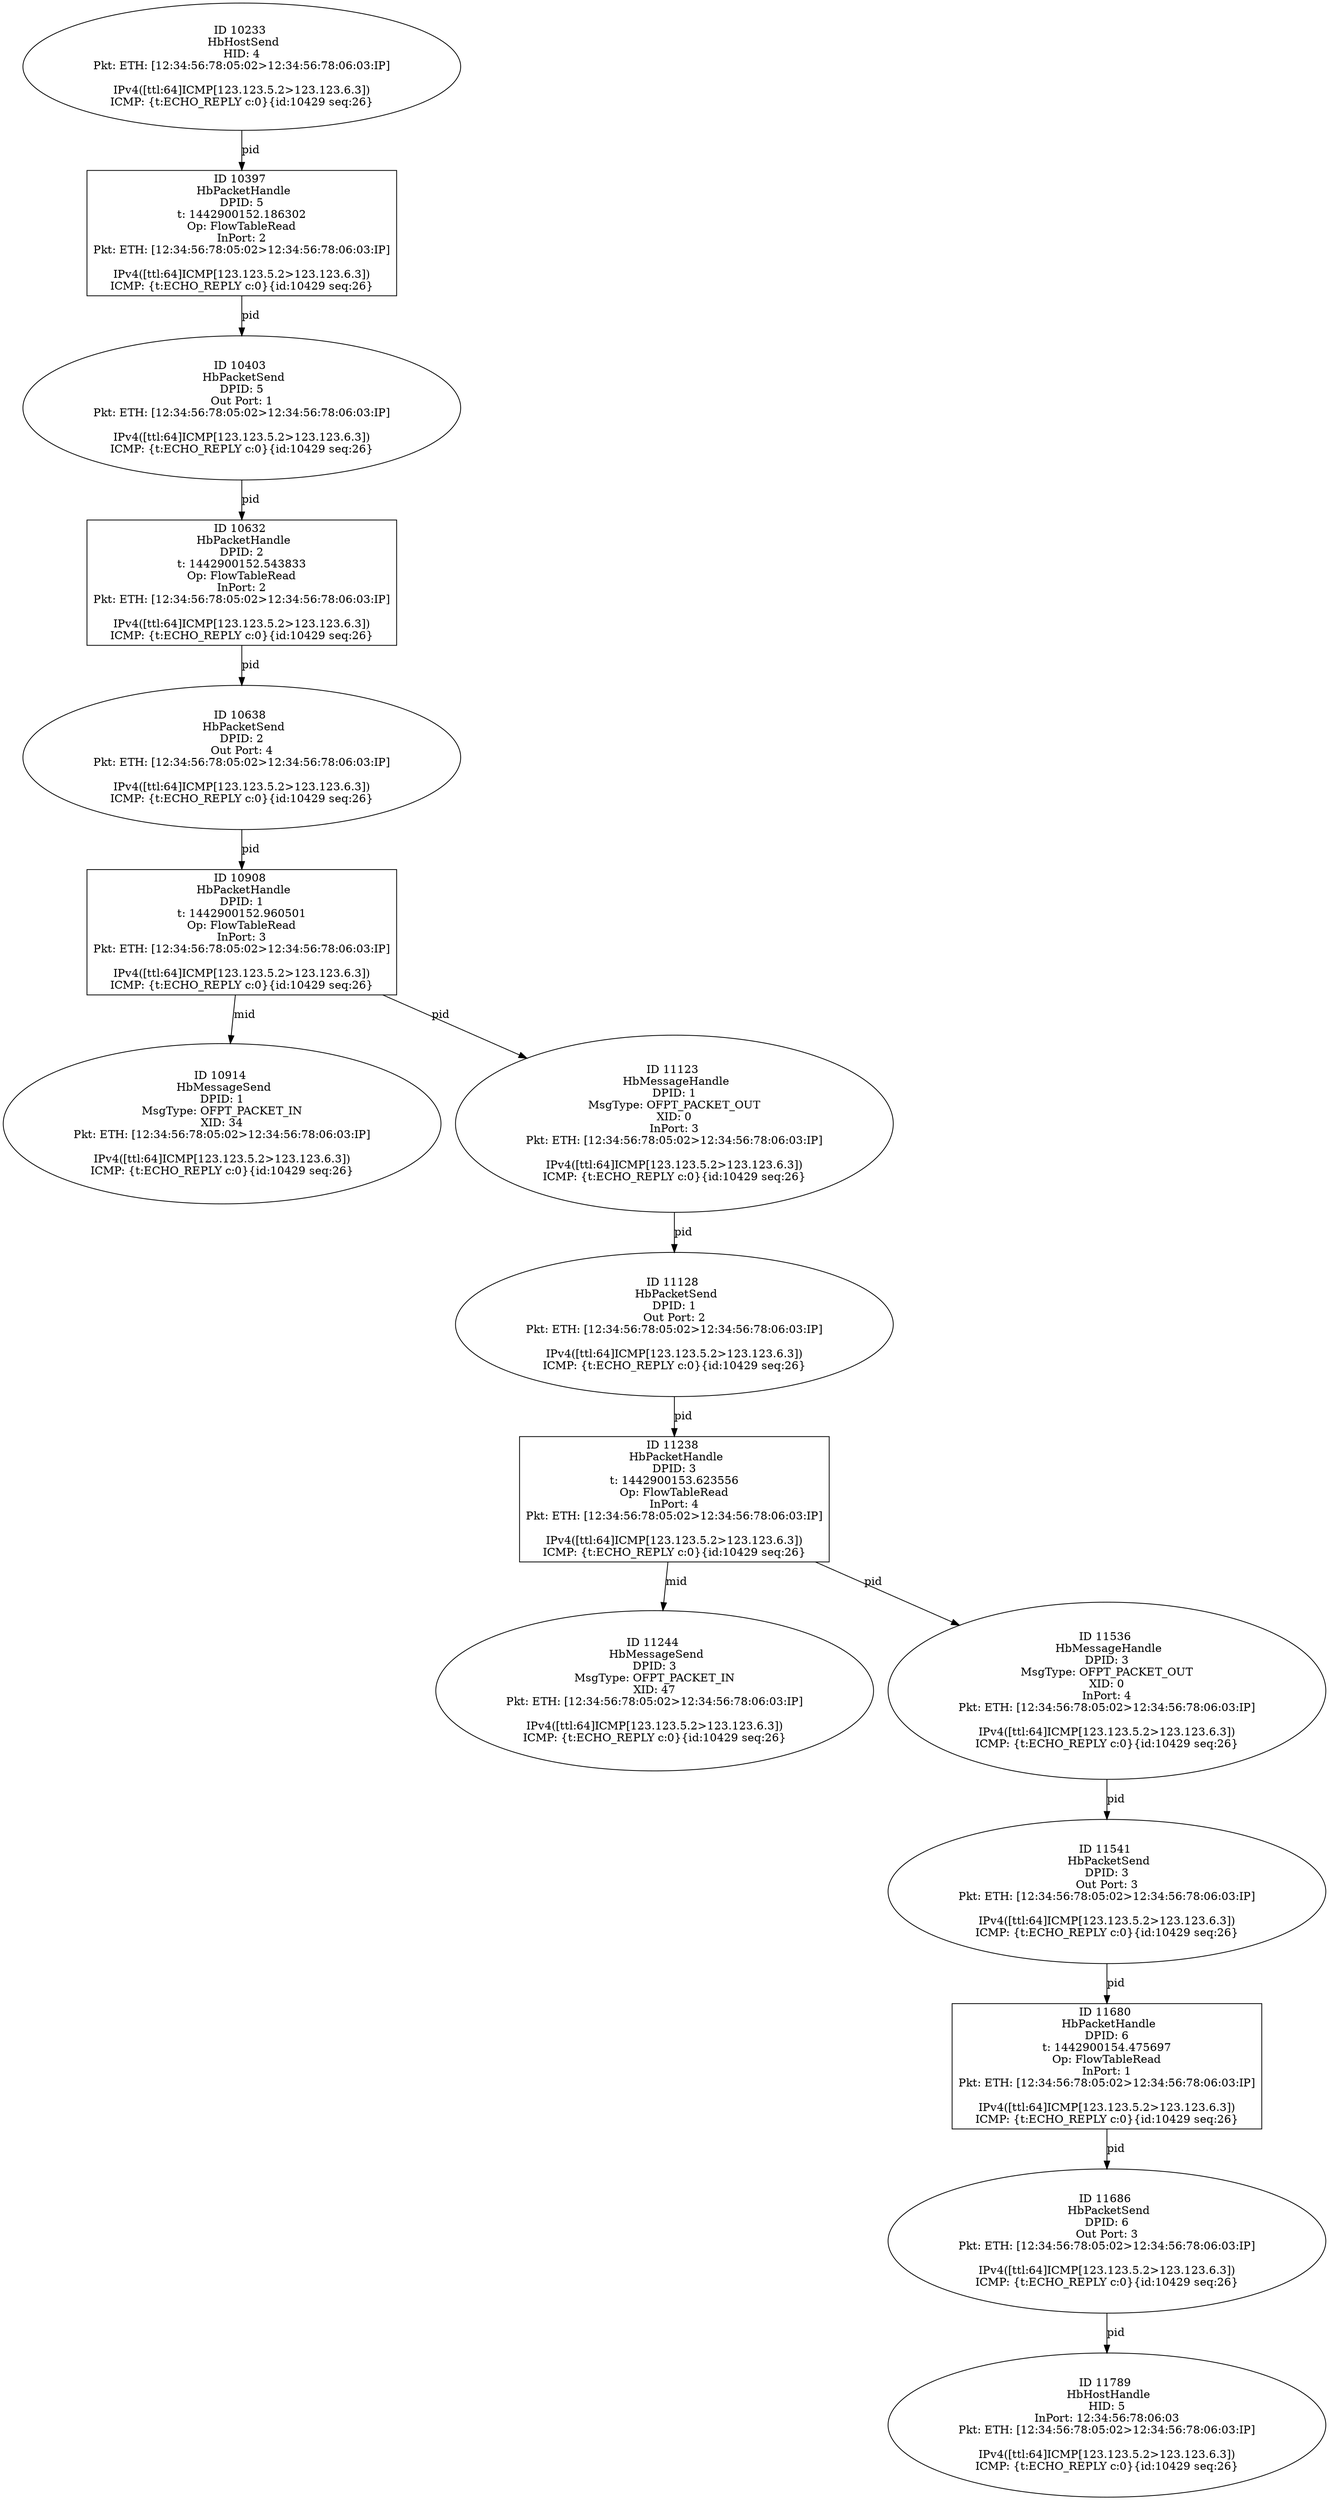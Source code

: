 strict digraph G {
11680 [shape=box, event=<hb_events.HbPacketHandle object at 0x10a581050>, label="ID 11680 
 HbPacketHandle
DPID: 6
t: 1442900154.475697
Op: FlowTableRead
InPort: 1
Pkt: ETH: [12:34:56:78:05:02>12:34:56:78:06:03:IP]

IPv4([ttl:64]ICMP[123.123.5.2>123.123.6.3])
ICMP: {t:ECHO_REPLY c:0}{id:10429 seq:26}"];
10914 [shape=oval, event=<hb_events.HbMessageSend object at 0x10a18a950>, label="ID 10914 
 HbMessageSend
DPID: 1
MsgType: OFPT_PACKET_IN
XID: 34
Pkt: ETH: [12:34:56:78:05:02>12:34:56:78:06:03:IP]

IPv4([ttl:64]ICMP[123.123.5.2>123.123.6.3])
ICMP: {t:ECHO_REPLY c:0}{id:10429 seq:26}"];
10403 [shape=oval, event=<hb_events.HbPacketSend object at 0x109f8b9d0>, label="ID 10403 
 HbPacketSend
DPID: 5
Out Port: 1
Pkt: ETH: [12:34:56:78:05:02>12:34:56:78:06:03:IP]

IPv4([ttl:64]ICMP[123.123.5.2>123.123.6.3])
ICMP: {t:ECHO_REPLY c:0}{id:10429 seq:26}"];
11686 [shape=oval, event=<hb_events.HbPacketSend object at 0x10a561e10>, label="ID 11686 
 HbPacketSend
DPID: 6
Out Port: 3
Pkt: ETH: [12:34:56:78:05:02>12:34:56:78:06:03:IP]

IPv4([ttl:64]ICMP[123.123.5.2>123.123.6.3])
ICMP: {t:ECHO_REPLY c:0}{id:10429 seq:26}"];
11238 [shape=box, event=<hb_events.HbPacketHandle object at 0x10a31c2d0>, label="ID 11238 
 HbPacketHandle
DPID: 3
t: 1442900153.623556
Op: FlowTableRead
InPort: 4
Pkt: ETH: [12:34:56:78:05:02>12:34:56:78:06:03:IP]

IPv4([ttl:64]ICMP[123.123.5.2>123.123.6.3])
ICMP: {t:ECHO_REPLY c:0}{id:10429 seq:26}"];
10632 [shape=box, event=<hb_events.HbPacketHandle object at 0x10a08f0d0>, label="ID 10632 
 HbPacketHandle
DPID: 2
t: 1442900152.543833
Op: FlowTableRead
InPort: 2
Pkt: ETH: [12:34:56:78:05:02>12:34:56:78:06:03:IP]

IPv4([ttl:64]ICMP[123.123.5.2>123.123.6.3])
ICMP: {t:ECHO_REPLY c:0}{id:10429 seq:26}"];
11244 [shape=oval, event=<hb_events.HbMessageSend object at 0x10a32a650>, label="ID 11244 
 HbMessageSend
DPID: 3
MsgType: OFPT_PACKET_IN
XID: 47
Pkt: ETH: [12:34:56:78:05:02>12:34:56:78:06:03:IP]

IPv4([ttl:64]ICMP[123.123.5.2>123.123.6.3])
ICMP: {t:ECHO_REPLY c:0}{id:10429 seq:26}"];
11789 [shape=oval, event=<hb_events.HbHostHandle object at 0x10a5dbfd0>, label="ID 11789 
 HbHostHandle
HID: 5
InPort: 12:34:56:78:06:03
Pkt: ETH: [12:34:56:78:05:02>12:34:56:78:06:03:IP]

IPv4([ttl:64]ICMP[123.123.5.2>123.123.6.3])
ICMP: {t:ECHO_REPLY c:0}{id:10429 seq:26}"];
10638 [shape=oval, event=<hb_events.HbPacketSend object at 0x10a063910>, label="ID 10638 
 HbPacketSend
DPID: 2
Out Port: 4
Pkt: ETH: [12:34:56:78:05:02>12:34:56:78:06:03:IP]

IPv4([ttl:64]ICMP[123.123.5.2>123.123.6.3])
ICMP: {t:ECHO_REPLY c:0}{id:10429 seq:26}"];
11536 [shape=oval, event=<hb_events.HbMessageHandle object at 0x10a47f950>, label="ID 11536 
 HbMessageHandle
DPID: 3
MsgType: OFPT_PACKET_OUT
XID: 0
InPort: 4
Pkt: ETH: [12:34:56:78:05:02>12:34:56:78:06:03:IP]

IPv4([ttl:64]ICMP[123.123.5.2>123.123.6.3])
ICMP: {t:ECHO_REPLY c:0}{id:10429 seq:26}"];
11123 [shape=oval, event=<hb_events.HbMessageHandle object at 0x10a28cd90>, label="ID 11123 
 HbMessageHandle
DPID: 1
MsgType: OFPT_PACKET_OUT
XID: 0
InPort: 3
Pkt: ETH: [12:34:56:78:05:02>12:34:56:78:06:03:IP]

IPv4([ttl:64]ICMP[123.123.5.2>123.123.6.3])
ICMP: {t:ECHO_REPLY c:0}{id:10429 seq:26}"];
11541 [shape=oval, event=<hb_events.HbPacketSend object at 0x10a47fad0>, label="ID 11541 
 HbPacketSend
DPID: 3
Out Port: 3
Pkt: ETH: [12:34:56:78:05:02>12:34:56:78:06:03:IP]

IPv4([ttl:64]ICMP[123.123.5.2>123.123.6.3])
ICMP: {t:ECHO_REPLY c:0}{id:10429 seq:26}"];
11128 [shape=oval, event=<hb_events.HbPacketSend object at 0x10a28ced0>, label="ID 11128 
 HbPacketSend
DPID: 1
Out Port: 2
Pkt: ETH: [12:34:56:78:05:02>12:34:56:78:06:03:IP]

IPv4([ttl:64]ICMP[123.123.5.2>123.123.6.3])
ICMP: {t:ECHO_REPLY c:0}{id:10429 seq:26}"];
10233 [shape=oval, event=<hb_events.HbHostSend object at 0x109ef8dd0>, label="ID 10233 
 HbHostSend
HID: 4
Pkt: ETH: [12:34:56:78:05:02>12:34:56:78:06:03:IP]

IPv4([ttl:64]ICMP[123.123.5.2>123.123.6.3])
ICMP: {t:ECHO_REPLY c:0}{id:10429 seq:26}"];
10908 [shape=box, event=<hb_events.HbPacketHandle object at 0x10a17f9d0>, label="ID 10908 
 HbPacketHandle
DPID: 1
t: 1442900152.960501
Op: FlowTableRead
InPort: 3
Pkt: ETH: [12:34:56:78:05:02>12:34:56:78:06:03:IP]

IPv4([ttl:64]ICMP[123.123.5.2>123.123.6.3])
ICMP: {t:ECHO_REPLY c:0}{id:10429 seq:26}"];
10397 [shape=box, event=<hb_events.HbPacketHandle object at 0x109f8b590>, label="ID 10397 
 HbPacketHandle
DPID: 5
t: 1442900152.186302
Op: FlowTableRead
InPort: 2
Pkt: ETH: [12:34:56:78:05:02>12:34:56:78:06:03:IP]

IPv4([ttl:64]ICMP[123.123.5.2>123.123.6.3])
ICMP: {t:ECHO_REPLY c:0}{id:10429 seq:26}"];
11680 -> 11686  [rel=pid, label=pid];
10403 -> 10632  [rel=pid, label=pid];
11686 -> 11789  [rel=pid, label=pid];
11238 -> 11536  [rel=pid, label=pid];
11238 -> 11244  [rel=mid, label=mid];
10632 -> 10638  [rel=pid, label=pid];
10638 -> 10908  [rel=pid, label=pid];
11536 -> 11541  [rel=pid, label=pid];
11123 -> 11128  [rel=pid, label=pid];
11541 -> 11680  [rel=pid, label=pid];
11128 -> 11238  [rel=pid, label=pid];
10233 -> 10397  [rel=pid, label=pid];
10908 -> 10914  [rel=mid, label=mid];
10908 -> 11123  [rel=pid, label=pid];
10397 -> 10403  [rel=pid, label=pid];
}
